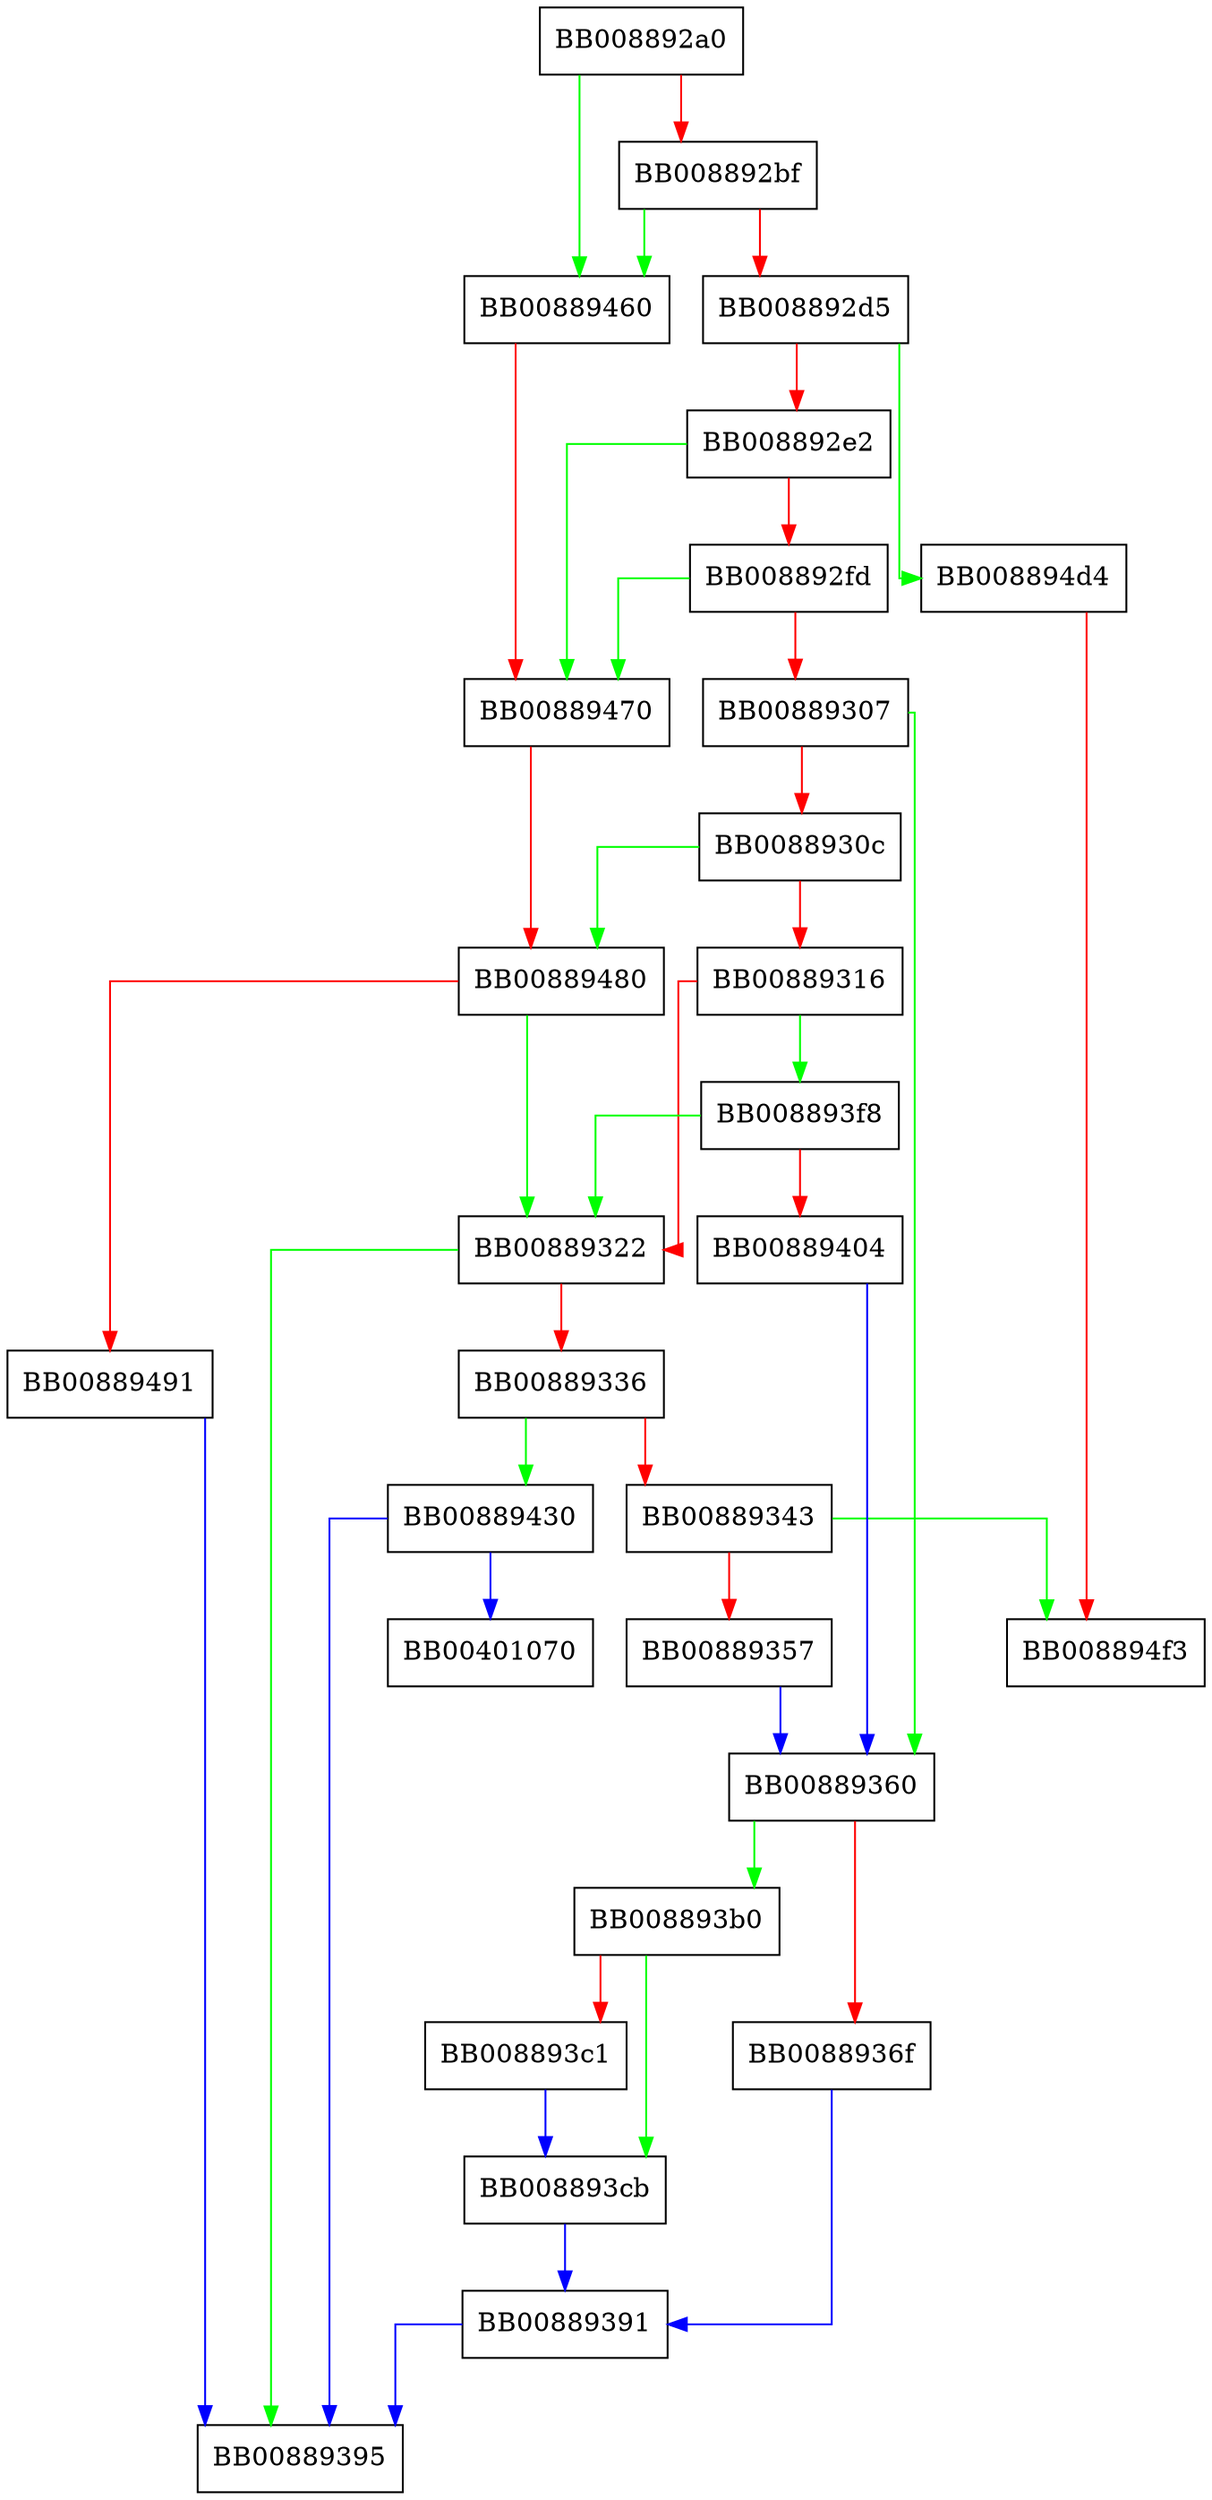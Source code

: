digraph _int_realloc {
  node [shape="box"];
  graph [splines=ortho];
  BB008892a0 -> BB00889460 [color="green"];
  BB008892a0 -> BB008892bf [color="red"];
  BB008892bf -> BB00889460 [color="green"];
  BB008892bf -> BB008892d5 [color="red"];
  BB008892d5 -> BB008894d4 [color="green"];
  BB008892d5 -> BB008892e2 [color="red"];
  BB008892e2 -> BB00889470 [color="green"];
  BB008892e2 -> BB008892fd [color="red"];
  BB008892fd -> BB00889470 [color="green"];
  BB008892fd -> BB00889307 [color="red"];
  BB00889307 -> BB00889360 [color="green"];
  BB00889307 -> BB0088930c [color="red"];
  BB0088930c -> BB00889480 [color="green"];
  BB0088930c -> BB00889316 [color="red"];
  BB00889316 -> BB008893f8 [color="green"];
  BB00889316 -> BB00889322 [color="red"];
  BB00889322 -> BB00889395 [color="green"];
  BB00889322 -> BB00889336 [color="red"];
  BB00889336 -> BB00889430 [color="green"];
  BB00889336 -> BB00889343 [color="red"];
  BB00889343 -> BB008894f3 [color="green"];
  BB00889343 -> BB00889357 [color="red"];
  BB00889357 -> BB00889360 [color="blue"];
  BB00889360 -> BB008893b0 [color="green"];
  BB00889360 -> BB0088936f [color="red"];
  BB0088936f -> BB00889391 [color="blue"];
  BB00889391 -> BB00889395 [color="blue"];
  BB008893b0 -> BB008893cb [color="green"];
  BB008893b0 -> BB008893c1 [color="red"];
  BB008893c1 -> BB008893cb [color="blue"];
  BB008893cb -> BB00889391 [color="blue"];
  BB008893f8 -> BB00889322 [color="green"];
  BB008893f8 -> BB00889404 [color="red"];
  BB00889404 -> BB00889360 [color="blue"];
  BB00889430 -> BB00401070 [color="blue"];
  BB00889430 -> BB00889395 [color="blue"];
  BB00889460 -> BB00889470 [color="red"];
  BB00889470 -> BB00889480 [color="red"];
  BB00889480 -> BB00889322 [color="green"];
  BB00889480 -> BB00889491 [color="red"];
  BB00889491 -> BB00889395 [color="blue"];
  BB008894d4 -> BB008894f3 [color="red"];
}